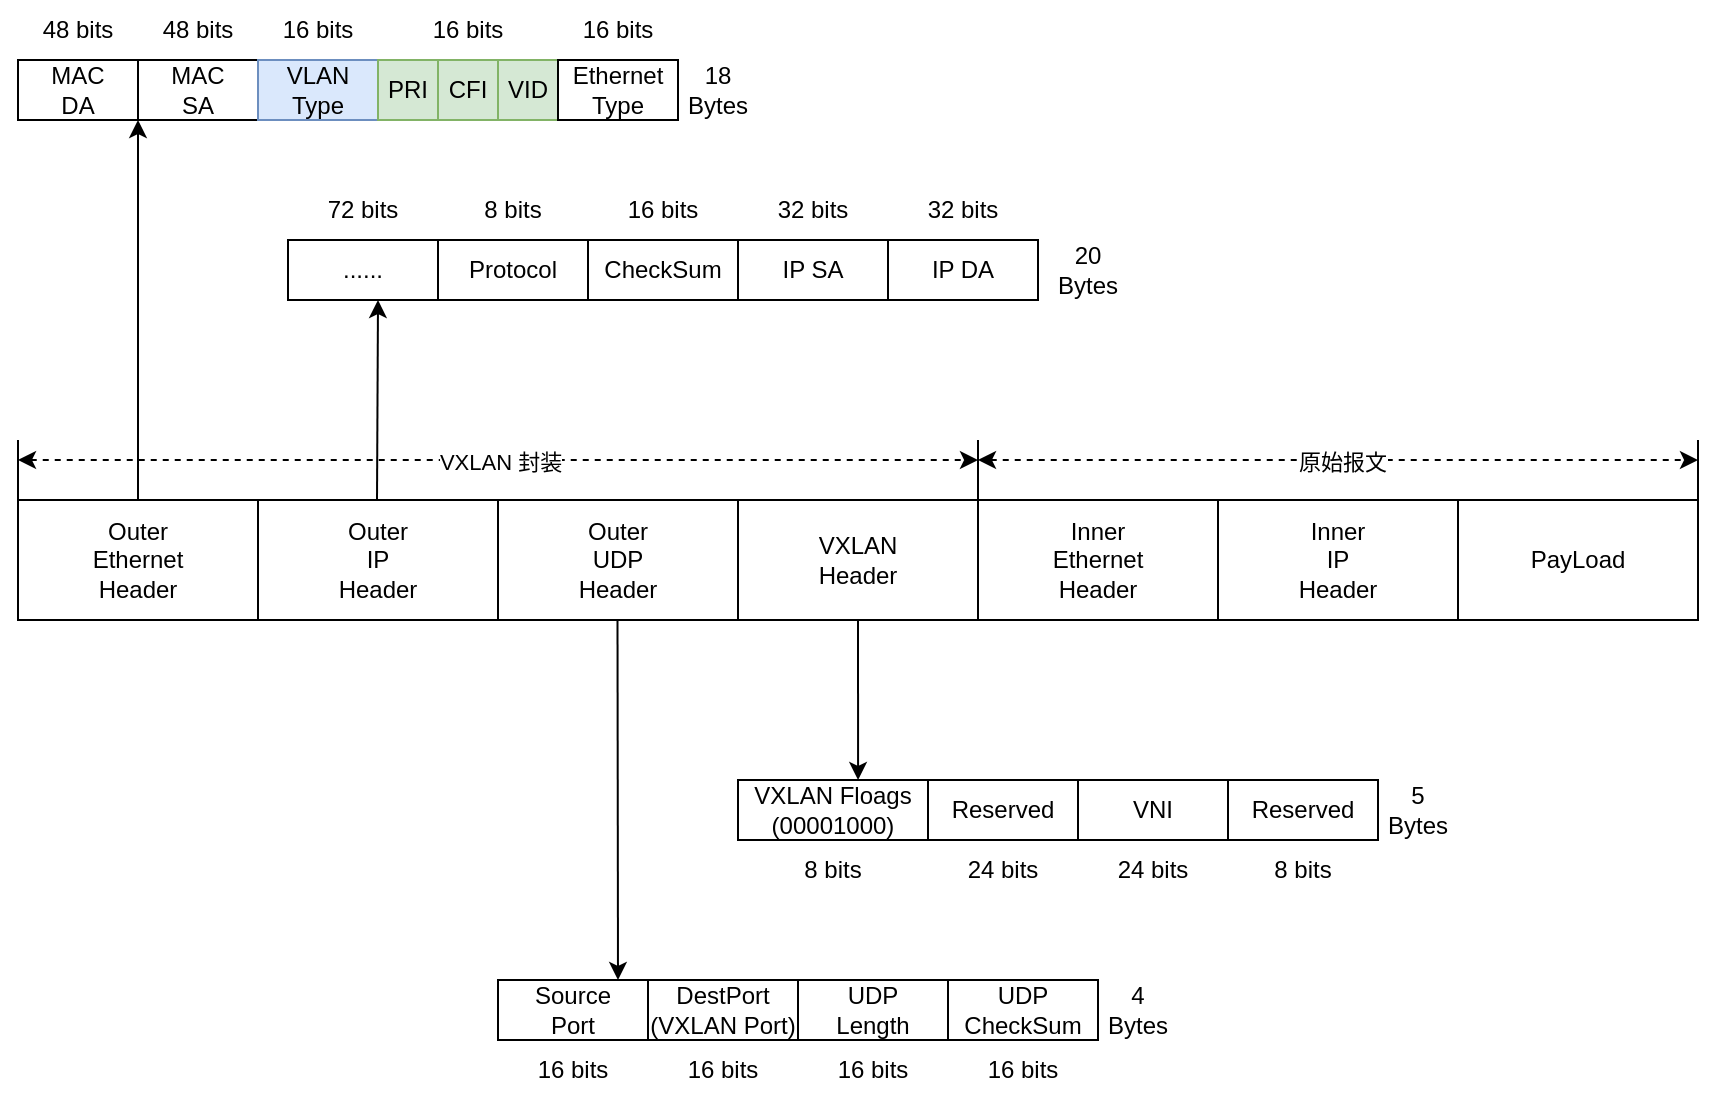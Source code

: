 <mxfile version="22.1.0" type="github" pages="4">
  <diagram name="Page-1" id="nnbmfe6ZIwmps75giQkb">
    <mxGraphModel dx="2924" dy="1098" grid="1" gridSize="10" guides="1" tooltips="1" connect="1" arrows="1" fold="1" page="1" pageScale="1" pageWidth="850" pageHeight="1100" math="0" shadow="0">
      <root>
        <mxCell id="0" />
        <mxCell id="1" parent="0" />
        <mxCell id="ZYqLHQU2p4m21jq0UoDX-5" value="PayLoad" style="whiteSpace=wrap;html=1;" parent="1" vertex="1">
          <mxGeometry x="640" y="380" width="120" height="60" as="geometry" />
        </mxCell>
        <mxCell id="ZYqLHQU2p4m21jq0UoDX-6" value="Inner&lt;br&gt;IP&lt;br&gt;Header" style="whiteSpace=wrap;html=1;" parent="1" vertex="1">
          <mxGeometry x="520" y="380" width="120" height="60" as="geometry" />
        </mxCell>
        <mxCell id="ZYqLHQU2p4m21jq0UoDX-7" value="Inner&lt;br&gt;Ethernet&lt;br&gt;Header" style="whiteSpace=wrap;html=1;" parent="1" vertex="1">
          <mxGeometry x="400" y="380" width="120" height="60" as="geometry" />
        </mxCell>
        <mxCell id="ZYqLHQU2p4m21jq0UoDX-8" value="VXLAN&lt;br&gt;Header" style="whiteSpace=wrap;html=1;" parent="1" vertex="1">
          <mxGeometry x="280" y="380" width="120" height="60" as="geometry" />
        </mxCell>
        <mxCell id="ZYqLHQU2p4m21jq0UoDX-9" value="Outer&lt;br&gt;UDP&lt;br&gt;Header" style="whiteSpace=wrap;html=1;" parent="1" vertex="1">
          <mxGeometry x="160" y="380" width="120" height="60" as="geometry" />
        </mxCell>
        <mxCell id="ZYqLHQU2p4m21jq0UoDX-10" value="Outer&lt;br&gt;IP&lt;br&gt;Header" style="whiteSpace=wrap;html=1;" parent="1" vertex="1">
          <mxGeometry x="40" y="380" width="120" height="60" as="geometry" />
        </mxCell>
        <mxCell id="ZYqLHQU2p4m21jq0UoDX-11" value="Outer&lt;br&gt;Ethernet&lt;br&gt;Header" style="whiteSpace=wrap;html=1;" parent="1" vertex="1">
          <mxGeometry x="-80" y="380" width="120" height="60" as="geometry" />
        </mxCell>
        <mxCell id="ZYqLHQU2p4m21jq0UoDX-12" value="" style="endArrow=classic;startArrow=classic;html=1;rounded=0;dashed=1;" parent="1" edge="1">
          <mxGeometry width="50" height="50" relative="1" as="geometry">
            <mxPoint x="-80" y="360" as="sourcePoint" />
            <mxPoint x="400" y="360" as="targetPoint" />
          </mxGeometry>
        </mxCell>
        <mxCell id="ZYqLHQU2p4m21jq0UoDX-17" value="VXLAN 封装" style="edgeLabel;html=1;align=center;verticalAlign=middle;resizable=0;points=[];" parent="ZYqLHQU2p4m21jq0UoDX-12" vertex="1" connectable="0">
          <mxGeometry x="-0.019" relative="1" as="geometry">
            <mxPoint x="5" y="1" as="offset" />
          </mxGeometry>
        </mxCell>
        <mxCell id="ZYqLHQU2p4m21jq0UoDX-18" value="" style="endArrow=classic;startArrow=classic;html=1;rounded=0;dashed=1;" parent="1" edge="1">
          <mxGeometry width="50" height="50" relative="1" as="geometry">
            <mxPoint x="400" y="360" as="sourcePoint" />
            <mxPoint x="760" y="360" as="targetPoint" />
          </mxGeometry>
        </mxCell>
        <mxCell id="ZYqLHQU2p4m21jq0UoDX-19" value="原始报文" style="edgeLabel;html=1;align=center;verticalAlign=middle;resizable=0;points=[];" parent="ZYqLHQU2p4m21jq0UoDX-18" vertex="1" connectable="0">
          <mxGeometry x="-0.019" relative="1" as="geometry">
            <mxPoint x="5" y="1" as="offset" />
          </mxGeometry>
        </mxCell>
        <mxCell id="ZYqLHQU2p4m21jq0UoDX-20" value="" style="endArrow=none;html=1;rounded=0;" parent="1" edge="1">
          <mxGeometry width="50" height="50" relative="1" as="geometry">
            <mxPoint x="-80" y="380" as="sourcePoint" />
            <mxPoint x="-80" y="350" as="targetPoint" />
          </mxGeometry>
        </mxCell>
        <mxCell id="ZYqLHQU2p4m21jq0UoDX-21" value="" style="endArrow=none;html=1;rounded=0;" parent="1" edge="1">
          <mxGeometry width="50" height="50" relative="1" as="geometry">
            <mxPoint x="400" y="380" as="sourcePoint" />
            <mxPoint x="400" y="350" as="targetPoint" />
          </mxGeometry>
        </mxCell>
        <mxCell id="ZYqLHQU2p4m21jq0UoDX-22" value="" style="endArrow=none;html=1;rounded=0;" parent="1" edge="1">
          <mxGeometry width="50" height="50" relative="1" as="geometry">
            <mxPoint x="760" y="380" as="sourcePoint" />
            <mxPoint x="760" y="350" as="targetPoint" />
          </mxGeometry>
        </mxCell>
        <mxCell id="ZYqLHQU2p4m21jq0UoDX-25" value="MAC&lt;br&gt;SA" style="whiteSpace=wrap;html=1;" parent="1" vertex="1">
          <mxGeometry x="-20" y="160" width="60" height="30" as="geometry" />
        </mxCell>
        <mxCell id="ZYqLHQU2p4m21jq0UoDX-27" value="MAC&lt;br&gt;DA" style="whiteSpace=wrap;html=1;" parent="1" vertex="1">
          <mxGeometry x="-80" y="160" width="60" height="30" as="geometry" />
        </mxCell>
        <mxCell id="ZYqLHQU2p4m21jq0UoDX-29" value="VLAN&lt;br&gt;Type" style="whiteSpace=wrap;html=1;fillColor=#dae8fc;strokeColor=#6c8ebf;" parent="1" vertex="1">
          <mxGeometry x="40" y="160" width="60" height="30" as="geometry" />
        </mxCell>
        <mxCell id="ZYqLHQU2p4m21jq0UoDX-30" value="PRI" style="whiteSpace=wrap;html=1;fillColor=#d5e8d4;strokeColor=#82b366;" parent="1" vertex="1">
          <mxGeometry x="100" y="160" width="30" height="30" as="geometry" />
        </mxCell>
        <mxCell id="ZYqLHQU2p4m21jq0UoDX-31" value="CFI" style="whiteSpace=wrap;html=1;fillColor=#d5e8d4;strokeColor=#82b366;" parent="1" vertex="1">
          <mxGeometry x="130" y="160" width="30" height="30" as="geometry" />
        </mxCell>
        <mxCell id="ZYqLHQU2p4m21jq0UoDX-32" value="VID" style="whiteSpace=wrap;html=1;fillColor=#d5e8d4;strokeColor=#82b366;" parent="1" vertex="1">
          <mxGeometry x="160" y="160" width="30" height="30" as="geometry" />
        </mxCell>
        <mxCell id="ZYqLHQU2p4m21jq0UoDX-35" value="Ethernet&lt;br&gt;Type" style="whiteSpace=wrap;html=1;" parent="1" vertex="1">
          <mxGeometry x="190" y="160" width="60" height="30" as="geometry" />
        </mxCell>
        <mxCell id="ZYqLHQU2p4m21jq0UoDX-36" value="48 bits" style="text;strokeColor=none;align=center;fillColor=none;html=1;verticalAlign=middle;whiteSpace=wrap;rounded=0;" parent="1" vertex="1">
          <mxGeometry x="-80" y="130" width="60" height="30" as="geometry" />
        </mxCell>
        <mxCell id="ZYqLHQU2p4m21jq0UoDX-37" value="48 bits" style="text;strokeColor=none;align=center;fillColor=none;html=1;verticalAlign=middle;whiteSpace=wrap;rounded=0;" parent="1" vertex="1">
          <mxGeometry x="-20" y="130" width="60" height="30" as="geometry" />
        </mxCell>
        <mxCell id="ZYqLHQU2p4m21jq0UoDX-38" value="16 bits" style="text;strokeColor=none;align=center;fillColor=none;html=1;verticalAlign=middle;whiteSpace=wrap;rounded=0;" parent="1" vertex="1">
          <mxGeometry x="40" y="130" width="60" height="30" as="geometry" />
        </mxCell>
        <mxCell id="ZYqLHQU2p4m21jq0UoDX-39" value="16 bits" style="text;strokeColor=none;align=center;fillColor=none;html=1;verticalAlign=middle;whiteSpace=wrap;rounded=0;" parent="1" vertex="1">
          <mxGeometry x="100" y="130" width="90" height="30" as="geometry" />
        </mxCell>
        <mxCell id="ZYqLHQU2p4m21jq0UoDX-40" value="16 bits" style="text;strokeColor=none;align=center;fillColor=none;html=1;verticalAlign=middle;whiteSpace=wrap;rounded=0;" parent="1" vertex="1">
          <mxGeometry x="190" y="130" width="60" height="30" as="geometry" />
        </mxCell>
        <mxCell id="ZYqLHQU2p4m21jq0UoDX-41" value="18 &lt;br&gt;Bytes" style="text;strokeColor=none;align=center;fillColor=none;html=1;verticalAlign=middle;whiteSpace=wrap;rounded=0;" parent="1" vertex="1">
          <mxGeometry x="240" y="160" width="60" height="30" as="geometry" />
        </mxCell>
        <mxCell id="ZYqLHQU2p4m21jq0UoDX-55" value="Protocol" style="whiteSpace=wrap;html=1;" parent="1" vertex="1">
          <mxGeometry x="130" y="250" width="75" height="30" as="geometry" />
        </mxCell>
        <mxCell id="ZYqLHQU2p4m21jq0UoDX-56" value="......" style="whiteSpace=wrap;html=1;" parent="1" vertex="1">
          <mxGeometry x="55" y="250" width="75" height="30" as="geometry" />
        </mxCell>
        <mxCell id="ZYqLHQU2p4m21jq0UoDX-57" value="IP SA" style="whiteSpace=wrap;html=1;" parent="1" vertex="1">
          <mxGeometry x="280" y="250" width="75" height="30" as="geometry" />
        </mxCell>
        <mxCell id="ZYqLHQU2p4m21jq0UoDX-58" value="IP DA" style="whiteSpace=wrap;html=1;" parent="1" vertex="1">
          <mxGeometry x="355" y="250" width="75" height="30" as="geometry" />
        </mxCell>
        <mxCell id="ZYqLHQU2p4m21jq0UoDX-59" value="72 bits" style="text;strokeColor=none;align=center;fillColor=none;html=1;verticalAlign=middle;whiteSpace=wrap;rounded=0;" parent="1" vertex="1">
          <mxGeometry x="55" y="220" width="75" height="30" as="geometry" />
        </mxCell>
        <mxCell id="ZYqLHQU2p4m21jq0UoDX-61" value="8 bits" style="text;strokeColor=none;align=center;fillColor=none;html=1;verticalAlign=middle;whiteSpace=wrap;rounded=0;" parent="1" vertex="1">
          <mxGeometry x="130" y="220" width="75" height="30" as="geometry" />
        </mxCell>
        <mxCell id="ZYqLHQU2p4m21jq0UoDX-62" value="32 bits" style="text;strokeColor=none;align=center;fillColor=none;html=1;verticalAlign=middle;whiteSpace=wrap;rounded=0;" parent="1" vertex="1">
          <mxGeometry x="280" y="220" width="75" height="30" as="geometry" />
        </mxCell>
        <mxCell id="ZYqLHQU2p4m21jq0UoDX-63" value="32 bits" style="text;strokeColor=none;align=center;fillColor=none;html=1;verticalAlign=middle;whiteSpace=wrap;rounded=0;" parent="1" vertex="1">
          <mxGeometry x="355" y="220" width="75" height="30" as="geometry" />
        </mxCell>
        <mxCell id="ZYqLHQU2p4m21jq0UoDX-64" value="20&lt;br&gt;Bytes" style="text;strokeColor=none;align=center;fillColor=none;html=1;verticalAlign=middle;whiteSpace=wrap;rounded=0;" parent="1" vertex="1">
          <mxGeometry x="425" y="250" width="60" height="30" as="geometry" />
        </mxCell>
        <mxCell id="ZYqLHQU2p4m21jq0UoDX-65" value="CheckSum" style="whiteSpace=wrap;html=1;" parent="1" vertex="1">
          <mxGeometry x="205" y="250" width="75" height="30" as="geometry" />
        </mxCell>
        <mxCell id="ZYqLHQU2p4m21jq0UoDX-66" value="16 bits" style="text;strokeColor=none;align=center;fillColor=none;html=1;verticalAlign=middle;whiteSpace=wrap;rounded=0;" parent="1" vertex="1">
          <mxGeometry x="205" y="220" width="75" height="30" as="geometry" />
        </mxCell>
        <mxCell id="ZYqLHQU2p4m21jq0UoDX-67" value="" style="endArrow=classic;html=1;rounded=0;entryX=0;entryY=1;entryDx=0;entryDy=0;strokeWidth=1;" parent="1" target="ZYqLHQU2p4m21jq0UoDX-25" edge="1">
          <mxGeometry width="50" height="50" relative="1" as="geometry">
            <mxPoint x="-20" y="380" as="sourcePoint" />
            <mxPoint x="30" y="330" as="targetPoint" />
          </mxGeometry>
        </mxCell>
        <mxCell id="ZYqLHQU2p4m21jq0UoDX-68" value="" style="endArrow=classic;html=1;rounded=0;strokeWidth=1;" parent="1" edge="1">
          <mxGeometry width="50" height="50" relative="1" as="geometry">
            <mxPoint x="99.5" y="380" as="sourcePoint" />
            <mxPoint x="100" y="280" as="targetPoint" />
          </mxGeometry>
        </mxCell>
        <mxCell id="ZYqLHQU2p4m21jq0UoDX-69" value="DestPort&lt;br&gt;(VXLAN Port)" style="whiteSpace=wrap;html=1;" parent="1" vertex="1">
          <mxGeometry x="235" y="620" width="75" height="30" as="geometry" />
        </mxCell>
        <mxCell id="ZYqLHQU2p4m21jq0UoDX-70" value="Source&lt;br&gt;Port" style="whiteSpace=wrap;html=1;" parent="1" vertex="1">
          <mxGeometry x="160" y="620" width="75" height="30" as="geometry" />
        </mxCell>
        <mxCell id="ZYqLHQU2p4m21jq0UoDX-71" value="UDP&lt;br&gt;CheckSum" style="whiteSpace=wrap;html=1;" parent="1" vertex="1">
          <mxGeometry x="385" y="620" width="75" height="30" as="geometry" />
        </mxCell>
        <mxCell id="ZYqLHQU2p4m21jq0UoDX-73" value="16 bits" style="text;strokeColor=none;align=center;fillColor=none;html=1;verticalAlign=middle;whiteSpace=wrap;rounded=0;" parent="1" vertex="1">
          <mxGeometry x="160" y="650" width="75" height="30" as="geometry" />
        </mxCell>
        <mxCell id="ZYqLHQU2p4m21jq0UoDX-74" value="16 bits" style="text;strokeColor=none;align=center;fillColor=none;html=1;verticalAlign=middle;whiteSpace=wrap;rounded=0;" parent="1" vertex="1">
          <mxGeometry x="235" y="650" width="75" height="30" as="geometry" />
        </mxCell>
        <mxCell id="ZYqLHQU2p4m21jq0UoDX-75" value="16 bits" style="text;strokeColor=none;align=center;fillColor=none;html=1;verticalAlign=middle;whiteSpace=wrap;rounded=0;" parent="1" vertex="1">
          <mxGeometry x="385" y="650" width="75" height="30" as="geometry" />
        </mxCell>
        <mxCell id="ZYqLHQU2p4m21jq0UoDX-77" value="4&lt;br&gt;Bytes" style="text;strokeColor=none;align=center;fillColor=none;html=1;verticalAlign=middle;whiteSpace=wrap;rounded=0;" parent="1" vertex="1">
          <mxGeometry x="450" y="620" width="60" height="30" as="geometry" />
        </mxCell>
        <mxCell id="ZYqLHQU2p4m21jq0UoDX-78" value="UDP&lt;br&gt;Length" style="whiteSpace=wrap;html=1;" parent="1" vertex="1">
          <mxGeometry x="310" y="620" width="75" height="30" as="geometry" />
        </mxCell>
        <mxCell id="ZYqLHQU2p4m21jq0UoDX-79" value="16 bits" style="text;strokeColor=none;align=center;fillColor=none;html=1;verticalAlign=middle;whiteSpace=wrap;rounded=0;" parent="1" vertex="1">
          <mxGeometry x="310" y="650" width="75" height="30" as="geometry" />
        </mxCell>
        <mxCell id="ZYqLHQU2p4m21jq0UoDX-80" value="Reserved" style="whiteSpace=wrap;html=1;" parent="1" vertex="1">
          <mxGeometry x="375" y="520" width="75" height="30" as="geometry" />
        </mxCell>
        <mxCell id="ZYqLHQU2p4m21jq0UoDX-81" value="VXLAN Floags&lt;br&gt;(00001000)" style="whiteSpace=wrap;html=1;" parent="1" vertex="1">
          <mxGeometry x="280" y="520" width="95" height="30" as="geometry" />
        </mxCell>
        <mxCell id="ZYqLHQU2p4m21jq0UoDX-82" value="Reserved" style="whiteSpace=wrap;html=1;" parent="1" vertex="1">
          <mxGeometry x="525" y="520" width="75" height="30" as="geometry" />
        </mxCell>
        <mxCell id="ZYqLHQU2p4m21jq0UoDX-83" value="8 bits" style="text;strokeColor=none;align=center;fillColor=none;html=1;verticalAlign=middle;whiteSpace=wrap;rounded=0;" parent="1" vertex="1">
          <mxGeometry x="280" y="550" width="95" height="30" as="geometry" />
        </mxCell>
        <mxCell id="ZYqLHQU2p4m21jq0UoDX-84" value="24 bits" style="text;strokeColor=none;align=center;fillColor=none;html=1;verticalAlign=middle;whiteSpace=wrap;rounded=0;" parent="1" vertex="1">
          <mxGeometry x="375" y="550" width="75" height="30" as="geometry" />
        </mxCell>
        <mxCell id="ZYqLHQU2p4m21jq0UoDX-85" value="8 bits" style="text;strokeColor=none;align=center;fillColor=none;html=1;verticalAlign=middle;whiteSpace=wrap;rounded=0;" parent="1" vertex="1">
          <mxGeometry x="525" y="550" width="75" height="30" as="geometry" />
        </mxCell>
        <mxCell id="ZYqLHQU2p4m21jq0UoDX-86" value="5&lt;br&gt;Bytes" style="text;strokeColor=none;align=center;fillColor=none;html=1;verticalAlign=middle;whiteSpace=wrap;rounded=0;" parent="1" vertex="1">
          <mxGeometry x="590" y="520" width="60" height="30" as="geometry" />
        </mxCell>
        <mxCell id="ZYqLHQU2p4m21jq0UoDX-87" value="VNI" style="whiteSpace=wrap;html=1;" parent="1" vertex="1">
          <mxGeometry x="450" y="520" width="75" height="30" as="geometry" />
        </mxCell>
        <mxCell id="ZYqLHQU2p4m21jq0UoDX-88" value="24 bits" style="text;strokeColor=none;align=center;fillColor=none;html=1;verticalAlign=middle;whiteSpace=wrap;rounded=0;" parent="1" vertex="1">
          <mxGeometry x="450" y="550" width="75" height="30" as="geometry" />
        </mxCell>
        <mxCell id="ZYqLHQU2p4m21jq0UoDX-93" value="" style="endArrow=classic;html=1;rounded=0;exitX=0.5;exitY=1;exitDx=0;exitDy=0;entryX=0.632;entryY=0;entryDx=0;entryDy=0;entryPerimeter=0;" parent="1" source="ZYqLHQU2p4m21jq0UoDX-8" target="ZYqLHQU2p4m21jq0UoDX-81" edge="1">
          <mxGeometry width="50" height="50" relative="1" as="geometry">
            <mxPoint x="310" y="470" as="sourcePoint" />
            <mxPoint x="360" y="420" as="targetPoint" />
          </mxGeometry>
        </mxCell>
        <mxCell id="ZYqLHQU2p4m21jq0UoDX-94" value="" style="endArrow=classic;html=1;rounded=0;exitX=0.5;exitY=1;exitDx=0;exitDy=0;entryX=0.8;entryY=0;entryDx=0;entryDy=0;entryPerimeter=0;" parent="1" target="ZYqLHQU2p4m21jq0UoDX-70" edge="1">
          <mxGeometry width="50" height="50" relative="1" as="geometry">
            <mxPoint x="219.75" y="440" as="sourcePoint" />
            <mxPoint x="219.75" y="520" as="targetPoint" />
          </mxGeometry>
        </mxCell>
      </root>
    </mxGraphModel>
  </diagram>
  <diagram id="M_CHwAs1qmUMNcGBB4Rp" name="Page-2">
    <mxGraphModel dx="2074" dy="1098" grid="1" gridSize="10" guides="1" tooltips="1" connect="1" arrows="1" fold="1" page="1" pageScale="1" pageWidth="850" pageHeight="1100" math="0" shadow="0">
      <root>
        <mxCell id="0" />
        <mxCell id="1" parent="0" />
        <mxCell id="DfBK-NFORpgDBOeSiNCi-3" style="edgeStyle=orthogonalEdgeStyle;rounded=0;orthogonalLoop=1;jettySize=auto;html=1;entryX=0.5;entryY=1;entryDx=0;entryDy=0;" parent="1" source="DfBK-NFORpgDBOeSiNCi-1" target="DfBK-NFORpgDBOeSiNCi-2" edge="1">
          <mxGeometry relative="1" as="geometry" />
        </mxCell>
        <mxCell id="DfBK-NFORpgDBOeSiNCi-1" value="netif_rx" style="rounded=0;whiteSpace=wrap;html=1;" parent="1" vertex="1">
          <mxGeometry x="280" y="950" width="180" height="30" as="geometry" />
        </mxCell>
        <mxCell id="DfBK-NFORpgDBOeSiNCi-5" style="edgeStyle=orthogonalEdgeStyle;rounded=0;orthogonalLoop=1;jettySize=auto;html=1;" parent="1" source="DfBK-NFORpgDBOeSiNCi-2" target="DfBK-NFORpgDBOeSiNCi-4" edge="1">
          <mxGeometry relative="1" as="geometry" />
        </mxCell>
        <mxCell id="DfBK-NFORpgDBOeSiNCi-2" value="__netif_receive_skb" style="rounded=0;whiteSpace=wrap;html=1;" parent="1" vertex="1">
          <mxGeometry x="280" y="880" width="180" height="30" as="geometry" />
        </mxCell>
        <mxCell id="DfBK-NFORpgDBOeSiNCi-7" value="" style="edgeStyle=orthogonalEdgeStyle;rounded=0;orthogonalLoop=1;jettySize=auto;html=1;" parent="1" source="DfBK-NFORpgDBOeSiNCi-4" target="DfBK-NFORpgDBOeSiNCi-6" edge="1">
          <mxGeometry relative="1" as="geometry" />
        </mxCell>
        <mxCell id="DfBK-NFORpgDBOeSiNCi-25" value="" style="edgeStyle=orthogonalEdgeStyle;rounded=0;orthogonalLoop=1;jettySize=auto;html=1;" parent="1" source="DfBK-NFORpgDBOeSiNCi-4" target="DfBK-NFORpgDBOeSiNCi-24" edge="1">
          <mxGeometry relative="1" as="geometry" />
        </mxCell>
        <mxCell id="DfBK-NFORpgDBOeSiNCi-27" style="edgeStyle=orthogonalEdgeStyle;rounded=0;orthogonalLoop=1;jettySize=auto;html=1;dashed=1;" parent="1" source="DfBK-NFORpgDBOeSiNCi-4" target="DfBK-NFORpgDBOeSiNCi-26" edge="1">
          <mxGeometry relative="1" as="geometry" />
        </mxCell>
        <mxCell id="DfBK-NFORpgDBOeSiNCi-4" value="__netif_receive_skb_core" style="rounded=0;whiteSpace=wrap;html=1;fillColor=#f8cecc;strokeColor=#b85450;" parent="1" vertex="1">
          <mxGeometry x="280" y="810" width="180" height="30" as="geometry" />
        </mxCell>
        <mxCell id="DfBK-NFORpgDBOeSiNCi-9" value="" style="edgeStyle=orthogonalEdgeStyle;rounded=0;orthogonalLoop=1;jettySize=auto;html=1;" parent="1" source="DfBK-NFORpgDBOeSiNCi-6" target="DfBK-NFORpgDBOeSiNCi-8" edge="1">
          <mxGeometry relative="1" as="geometry" />
        </mxCell>
        <mxCell id="DfBK-NFORpgDBOeSiNCi-6" value="ip_rcv" style="rounded=0;whiteSpace=wrap;html=1;" parent="1" vertex="1">
          <mxGeometry x="280" y="740" width="180" height="30" as="geometry" />
        </mxCell>
        <mxCell id="DfBK-NFORpgDBOeSiNCi-11" value="" style="edgeStyle=orthogonalEdgeStyle;rounded=0;orthogonalLoop=1;jettySize=auto;html=1;" parent="1" source="DfBK-NFORpgDBOeSiNCi-8" target="DfBK-NFORpgDBOeSiNCi-10" edge="1">
          <mxGeometry relative="1" as="geometry" />
        </mxCell>
        <mxCell id="DfBK-NFORpgDBOeSiNCi-8" value="ip_rcv_finish" style="rounded=0;whiteSpace=wrap;html=1;" parent="1" vertex="1">
          <mxGeometry x="279.5" y="670" width="180" height="30" as="geometry" />
        </mxCell>
        <mxCell id="DfBK-NFORpgDBOeSiNCi-13" value="" style="edgeStyle=orthogonalEdgeStyle;rounded=0;orthogonalLoop=1;jettySize=auto;html=1;" parent="1" source="DfBK-NFORpgDBOeSiNCi-10" target="DfBK-NFORpgDBOeSiNCi-12" edge="1">
          <mxGeometry relative="1" as="geometry" />
        </mxCell>
        <mxCell id="DfBK-NFORpgDBOeSiNCi-10" value="ip_local_deliver" style="rounded=0;whiteSpace=wrap;html=1;" parent="1" vertex="1">
          <mxGeometry x="280" y="600" width="180" height="30" as="geometry" />
        </mxCell>
        <mxCell id="DfBK-NFORpgDBOeSiNCi-15" value="" style="edgeStyle=orthogonalEdgeStyle;rounded=0;orthogonalLoop=1;jettySize=auto;html=1;" parent="1" source="DfBK-NFORpgDBOeSiNCi-12" target="DfBK-NFORpgDBOeSiNCi-14" edge="1">
          <mxGeometry relative="1" as="geometry" />
        </mxCell>
        <mxCell id="DfBK-NFORpgDBOeSiNCi-30" value="" style="edgeStyle=orthogonalEdgeStyle;rounded=0;orthogonalLoop=1;jettySize=auto;html=1;" parent="1" source="DfBK-NFORpgDBOeSiNCi-12" target="DfBK-NFORpgDBOeSiNCi-29" edge="1">
          <mxGeometry relative="1" as="geometry" />
        </mxCell>
        <mxCell id="DfBK-NFORpgDBOeSiNCi-12" value="ip_local_deliver_finish" style="rounded=0;whiteSpace=wrap;html=1;" parent="1" vertex="1">
          <mxGeometry x="280" y="530" width="180" height="30" as="geometry" />
        </mxCell>
        <mxCell id="DfBK-NFORpgDBOeSiNCi-17" value="" style="edgeStyle=orthogonalEdgeStyle;rounded=0;orthogonalLoop=1;jettySize=auto;html=1;" parent="1" source="DfBK-NFORpgDBOeSiNCi-14" target="DfBK-NFORpgDBOeSiNCi-16" edge="1">
          <mxGeometry relative="1" as="geometry" />
        </mxCell>
        <mxCell id="DfBK-NFORpgDBOeSiNCi-14" value="tcp_v4_rcv" style="rounded=0;whiteSpace=wrap;html=1;" parent="1" vertex="1">
          <mxGeometry x="280" y="460" width="180" height="30" as="geometry" />
        </mxCell>
        <mxCell id="DfBK-NFORpgDBOeSiNCi-19" value="" style="edgeStyle=orthogonalEdgeStyle;rounded=0;orthogonalLoop=1;jettySize=auto;html=1;" parent="1" source="DfBK-NFORpgDBOeSiNCi-16" target="DfBK-NFORpgDBOeSiNCi-18" edge="1">
          <mxGeometry relative="1" as="geometry" />
        </mxCell>
        <mxCell id="DfBK-NFORpgDBOeSiNCi-21" value="" style="edgeStyle=orthogonalEdgeStyle;rounded=0;orthogonalLoop=1;jettySize=auto;html=1;" parent="1" source="DfBK-NFORpgDBOeSiNCi-16" target="DfBK-NFORpgDBOeSiNCi-20" edge="1">
          <mxGeometry relative="1" as="geometry" />
        </mxCell>
        <mxCell id="DfBK-NFORpgDBOeSiNCi-16" value="tcp_v4_do_rcv" style="rounded=0;whiteSpace=wrap;html=1;fillColor=#f8cecc;strokeColor=#b85450;" parent="1" vertex="1">
          <mxGeometry x="280" y="390" width="180" height="30" as="geometry" />
        </mxCell>
        <mxCell id="DfBK-NFORpgDBOeSiNCi-23" value="" style="edgeStyle=orthogonalEdgeStyle;rounded=0;orthogonalLoop=1;jettySize=auto;html=1;" parent="1" source="DfBK-NFORpgDBOeSiNCi-18" target="DfBK-NFORpgDBOeSiNCi-22" edge="1">
          <mxGeometry relative="1" as="geometry" />
        </mxCell>
        <mxCell id="DfBK-NFORpgDBOeSiNCi-18" value="tcp_rcv_established" style="rounded=0;whiteSpace=wrap;html=1;" parent="1" vertex="1">
          <mxGeometry x="279.5" y="320" width="180" height="30" as="geometry" />
        </mxCell>
        <mxCell id="DfBK-NFORpgDBOeSiNCi-20" value="tcp_rcv_state_process" style="rounded=0;whiteSpace=wrap;html=1;" parent="1" vertex="1">
          <mxGeometry x="70" y="320" width="180" height="30" as="geometry" />
        </mxCell>
        <mxCell id="DfBK-NFORpgDBOeSiNCi-22" value="sock_def_readable" style="rounded=0;whiteSpace=wrap;html=1;" parent="1" vertex="1">
          <mxGeometry x="280" y="250" width="180" height="30" as="geometry" />
        </mxCell>
        <mxCell id="DfBK-NFORpgDBOeSiNCi-24" value="arp_rcv" style="rounded=0;whiteSpace=wrap;html=1;" parent="1" vertex="1">
          <mxGeometry x="70" y="740" width="180" height="30" as="geometry" />
        </mxCell>
        <mxCell id="DfBK-NFORpgDBOeSiNCi-26" value="tcpdump 从这个入口抓包" style="text;html=1;strokeColor=none;fillColor=none;align=center;verticalAlign=middle;whiteSpace=wrap;rounded=0;" parent="1" vertex="1">
          <mxGeometry x="510" y="810" width="140" height="30" as="geometry" />
        </mxCell>
        <mxCell id="DfBK-NFORpgDBOeSiNCi-29" value="udp_rcv" style="rounded=0;whiteSpace=wrap;html=1;" parent="1" vertex="1">
          <mxGeometry x="70" y="460" width="180" height="30" as="geometry" />
        </mxCell>
        <mxCell id="DfBK-NFORpgDBOeSiNCi-31" value="网络 RX 路径" style="text;html=1;strokeColor=none;fillColor=none;align=center;verticalAlign=middle;whiteSpace=wrap;rounded=0;" parent="1" vertex="1">
          <mxGeometry x="319.5" y="1010" width="100" height="30" as="geometry" />
        </mxCell>
        <mxCell id="DfBK-NFORpgDBOeSiNCi-32" value="" style="endArrow=classic;startArrow=classic;html=1;rounded=0;" parent="1" edge="1">
          <mxGeometry width="50" height="50" relative="1" as="geometry">
            <mxPoint x="480" y="820" as="sourcePoint" />
            <mxPoint x="480" y="410" as="targetPoint" />
          </mxGeometry>
        </mxCell>
        <mxCell id="DfBK-NFORpgDBOeSiNCi-33" style="edgeStyle=orthogonalEdgeStyle;rounded=0;orthogonalLoop=1;jettySize=auto;html=1;dashed=1;" parent="1" target="DfBK-NFORpgDBOeSiNCi-34" edge="1">
          <mxGeometry relative="1" as="geometry">
            <mxPoint x="460" y="405" as="sourcePoint" />
          </mxGeometry>
        </mxCell>
        <mxCell id="DfBK-NFORpgDBOeSiNCi-34" value="tcp 层处理函数" style="text;html=1;strokeColor=none;fillColor=none;align=center;verticalAlign=middle;whiteSpace=wrap;rounded=0;" parent="1" vertex="1">
          <mxGeometry x="510" y="390" width="90" height="30" as="geometry" />
        </mxCell>
        <mxCell id="DfBK-NFORpgDBOeSiNCi-35" value="目前在这两个位置 kprobe 插桩，可以得到从报文进入协议栈到 tcp 层的时延信息" style="text;html=1;strokeColor=none;fillColor=none;align=center;verticalAlign=middle;whiteSpace=wrap;rounded=0;" parent="1" vertex="1">
          <mxGeometry x="500" y="590" width="180" height="75" as="geometry" />
        </mxCell>
      </root>
    </mxGraphModel>
  </diagram>
  <diagram id="1MmZzcvdd_25imF0hMoY" name="Page-3">
    <mxGraphModel dx="2074" dy="1098" grid="1" gridSize="10" guides="1" tooltips="1" connect="1" arrows="1" fold="1" page="1" pageScale="1" pageWidth="850" pageHeight="1100" math="0" shadow="0">
      <root>
        <mxCell id="0" />
        <mxCell id="1" parent="0" />
        <mxCell id="cqXSMIiTo6E-XSkUPJjm-2" value="wrk&lt;br&gt;10.121.0.81" style="rounded=0;whiteSpace=wrap;html=1;" parent="1" vertex="1">
          <mxGeometry x="80" y="530" width="120" height="60" as="geometry" />
        </mxCell>
        <mxCell id="_mC4AHcPSXBIs1JQNvy5-1" value="productpage&lt;br&gt;svc: 172.16.164.26&lt;br&gt;10.121.0.120" style="rounded=0;whiteSpace=wrap;html=1;" parent="1" vertex="1">
          <mxGeometry x="360" y="530" width="120" height="60" as="geometry" />
        </mxCell>
        <mxCell id="_mC4AHcPSXBIs1JQNvy5-2" value="detail&lt;br&gt;svc: 172.16.107.68" style="rounded=0;whiteSpace=wrap;html=1;" parent="1" vertex="1">
          <mxGeometry x="640" y="530" width="120" height="60" as="geometry" />
        </mxCell>
        <mxCell id="_mC4AHcPSXBIs1JQNvy5-3" value="reviews&lt;br&gt;svc: 172.16.207.113" style="rounded=0;whiteSpace=wrap;html=1;" parent="1" vertex="1">
          <mxGeometry x="640" y="450" width="120" height="60" as="geometry" />
        </mxCell>
        <mxCell id="_mC4AHcPSXBIs1JQNvy5-7" value="" style="endArrow=none;html=1;rounded=0;" parent="1" edge="1">
          <mxGeometry width="50" height="50" relative="1" as="geometry">
            <mxPoint x="140" y="1040" as="sourcePoint" />
            <mxPoint x="140" y="590" as="targetPoint" />
          </mxGeometry>
        </mxCell>
        <mxCell id="_mC4AHcPSXBIs1JQNvy5-8" value="" style="endArrow=none;html=1;rounded=0;" parent="1" edge="1">
          <mxGeometry width="50" height="50" relative="1" as="geometry">
            <mxPoint x="419.64" y="1040" as="sourcePoint" />
            <mxPoint x="419.64" y="590" as="targetPoint" />
          </mxGeometry>
        </mxCell>
        <mxCell id="_mC4AHcPSXBIs1JQNvy5-9" value="" style="endArrow=none;html=1;rounded=0;" parent="1" edge="1">
          <mxGeometry width="50" height="50" relative="1" as="geometry">
            <mxPoint x="699.64" y="1040" as="sourcePoint" />
            <mxPoint x="699.64" y="590" as="targetPoint" />
          </mxGeometry>
        </mxCell>
        <mxCell id="_mC4AHcPSXBIs1JQNvy5-10" value="" style="endArrow=classic;html=1;rounded=0;" parent="1" edge="1">
          <mxGeometry width="50" height="50" relative="1" as="geometry">
            <mxPoint x="140" y="660" as="sourcePoint" />
            <mxPoint x="420" y="660" as="targetPoint" />
          </mxGeometry>
        </mxCell>
        <mxCell id="_mC4AHcPSXBIs1JQNvy5-11" value="SYN" style="edgeLabel;html=1;align=center;verticalAlign=middle;resizable=0;points=[];" parent="_mC4AHcPSXBIs1JQNvy5-10" vertex="1" connectable="0">
          <mxGeometry x="0.033" relative="1" as="geometry">
            <mxPoint as="offset" />
          </mxGeometry>
        </mxCell>
        <mxCell id="_mC4AHcPSXBIs1JQNvy5-12" value="" style="endArrow=none;html=1;rounded=0;endFill=0;startArrow=classic;startFill=1;" parent="1" edge="1">
          <mxGeometry width="50" height="50" relative="1" as="geometry">
            <mxPoint x="140" y="690" as="sourcePoint" />
            <mxPoint x="420" y="690" as="targetPoint" />
          </mxGeometry>
        </mxCell>
        <mxCell id="_mC4AHcPSXBIs1JQNvy5-13" value="SYN+ACK" style="edgeLabel;html=1;align=center;verticalAlign=middle;resizable=0;points=[];" parent="_mC4AHcPSXBIs1JQNvy5-12" vertex="1" connectable="0">
          <mxGeometry x="0.033" relative="1" as="geometry">
            <mxPoint as="offset" />
          </mxGeometry>
        </mxCell>
        <mxCell id="_mC4AHcPSXBIs1JQNvy5-14" value="SYN_SENT" style="text;html=1;strokeColor=none;fillColor=none;align=center;verticalAlign=middle;whiteSpace=wrap;rounded=0;" parent="1" vertex="1">
          <mxGeometry x="70" y="660" width="60" height="30" as="geometry" />
        </mxCell>
        <mxCell id="_mC4AHcPSXBIs1JQNvy5-15" value="ESTABLISHED" style="text;html=1;strokeColor=none;fillColor=none;align=center;verticalAlign=middle;whiteSpace=wrap;rounded=0;" parent="1" vertex="1">
          <mxGeometry x="50" y="700" width="80" height="30" as="geometry" />
        </mxCell>
        <mxCell id="_mC4AHcPSXBIs1JQNvy5-16" value="LISTEN" style="text;html=1;strokeColor=none;fillColor=none;align=center;verticalAlign=middle;whiteSpace=wrap;rounded=0;" parent="1" vertex="1">
          <mxGeometry x="425" y="620" width="60" height="30" as="geometry" />
        </mxCell>
        <mxCell id="_mC4AHcPSXBIs1JQNvy5-17" value="SYN_RECV" style="text;html=1;strokeColor=none;fillColor=none;align=center;verticalAlign=middle;whiteSpace=wrap;rounded=0;" parent="1" vertex="1">
          <mxGeometry x="425" y="660" width="60" height="30" as="geometry" />
        </mxCell>
        <mxCell id="_mC4AHcPSXBIs1JQNvy5-18" value="&lt;font color=&quot;#ff8000&quot;&gt;目前跟踪的是 SYN+ACK 这个步骤&lt;span style=&quot;white-space: pre;&quot;&gt;&#x9;&lt;/span&gt;&lt;/font&gt;" style="text;html=1;strokeColor=none;fillColor=none;align=center;verticalAlign=middle;whiteSpace=wrap;rounded=0;" parent="1" vertex="1">
          <mxGeometry x="170" y="700" width="230" height="30" as="geometry" />
        </mxCell>
        <mxCell id="_mC4AHcPSXBIs1JQNvy5-20" value="如何构造完整的flow trace" style="text;html=1;strokeColor=none;fillColor=none;align=center;verticalAlign=middle;whiteSpace=wrap;rounded=0;" parent="1" vertex="1">
          <mxGeometry x="200" y="600" width="170" height="30" as="geometry" />
        </mxCell>
        <mxCell id="_mC4AHcPSXBIs1JQNvy5-21" value="" style="endArrow=classic;html=1;rounded=0;" parent="1" edge="1">
          <mxGeometry width="50" height="50" relative="1" as="geometry">
            <mxPoint x="140" y="790" as="sourcePoint" />
            <mxPoint x="420" y="790" as="targetPoint" />
          </mxGeometry>
        </mxCell>
        <mxCell id="_mC4AHcPSXBIs1JQNvy5-22" value="curl request" style="edgeLabel;html=1;align=center;verticalAlign=middle;resizable=0;points=[];" parent="_mC4AHcPSXBIs1JQNvy5-21" vertex="1" connectable="0">
          <mxGeometry x="0.033" relative="1" as="geometry">
            <mxPoint as="offset" />
          </mxGeometry>
        </mxCell>
        <mxCell id="_mC4AHcPSXBIs1JQNvy5-23" value="" style="endArrow=classic;html=1;rounded=0;" parent="1" edge="1">
          <mxGeometry width="50" height="50" relative="1" as="geometry">
            <mxPoint x="420" y="820" as="sourcePoint" />
            <mxPoint x="700" y="820" as="targetPoint" />
          </mxGeometry>
        </mxCell>
        <mxCell id="_mC4AHcPSXBIs1JQNvy5-24" value="SYN" style="edgeLabel;html=1;align=center;verticalAlign=middle;resizable=0;points=[];" parent="_mC4AHcPSXBIs1JQNvy5-23" vertex="1" connectable="0">
          <mxGeometry x="0.033" relative="1" as="geometry">
            <mxPoint as="offset" />
          </mxGeometry>
        </mxCell>
        <mxCell id="_mC4AHcPSXBIs1JQNvy5-25" value="" style="endArrow=none;html=1;rounded=0;endFill=0;startArrow=classic;startFill=1;" parent="1" edge="1">
          <mxGeometry width="50" height="50" relative="1" as="geometry">
            <mxPoint x="420" y="850" as="sourcePoint" />
            <mxPoint x="700" y="850" as="targetPoint" />
          </mxGeometry>
        </mxCell>
        <mxCell id="_mC4AHcPSXBIs1JQNvy5-26" value="SYN+ACK" style="edgeLabel;html=1;align=center;verticalAlign=middle;resizable=0;points=[];" parent="_mC4AHcPSXBIs1JQNvy5-25" vertex="1" connectable="0">
          <mxGeometry x="0.033" relative="1" as="geometry">
            <mxPoint as="offset" />
          </mxGeometry>
        </mxCell>
        <mxCell id="_mC4AHcPSXBIs1JQNvy5-27" value="" style="endArrow=classic;html=1;rounded=0;" parent="1" edge="1">
          <mxGeometry width="50" height="50" relative="1" as="geometry">
            <mxPoint x="140" y="740" as="sourcePoint" />
            <mxPoint x="420" y="740" as="targetPoint" />
          </mxGeometry>
        </mxCell>
        <mxCell id="_mC4AHcPSXBIs1JQNvy5-28" value="ACK" style="edgeLabel;html=1;align=center;verticalAlign=middle;resizable=0;points=[];" parent="_mC4AHcPSXBIs1JQNvy5-27" vertex="1" connectable="0">
          <mxGeometry x="0.033" relative="1" as="geometry">
            <mxPoint as="offset" />
          </mxGeometry>
        </mxCell>
        <mxCell id="_mC4AHcPSXBIs1JQNvy5-29" value="" style="endArrow=classic;html=1;rounded=0;" parent="1" edge="1">
          <mxGeometry width="50" height="50" relative="1" as="geometry">
            <mxPoint x="420" y="880" as="sourcePoint" />
            <mxPoint x="700" y="880" as="targetPoint" />
          </mxGeometry>
        </mxCell>
        <mxCell id="_mC4AHcPSXBIs1JQNvy5-30" value="ACK" style="edgeLabel;html=1;align=center;verticalAlign=middle;resizable=0;points=[];" parent="_mC4AHcPSXBIs1JQNvy5-29" vertex="1" connectable="0">
          <mxGeometry x="0.033" relative="1" as="geometry">
            <mxPoint as="offset" />
          </mxGeometry>
        </mxCell>
        <mxCell id="_mC4AHcPSXBIs1JQNvy5-31" value="" style="endArrow=classic;html=1;rounded=0;" parent="1" edge="1">
          <mxGeometry width="50" height="50" relative="1" as="geometry">
            <mxPoint x="420" y="910" as="sourcePoint" />
            <mxPoint x="700" y="910" as="targetPoint" />
          </mxGeometry>
        </mxCell>
        <mxCell id="_mC4AHcPSXBIs1JQNvy5-32" value="request" style="edgeLabel;html=1;align=center;verticalAlign=middle;resizable=0;points=[];" parent="_mC4AHcPSXBIs1JQNvy5-31" vertex="1" connectable="0">
          <mxGeometry x="0.033" relative="1" as="geometry">
            <mxPoint as="offset" />
          </mxGeometry>
        </mxCell>
        <mxCell id="_mC4AHcPSXBIs1JQNvy5-33" value="" style="endArrow=none;html=1;rounded=0;startArrow=classic;startFill=1;endFill=0;" parent="1" edge="1">
          <mxGeometry width="50" height="50" relative="1" as="geometry">
            <mxPoint x="420" y="940" as="sourcePoint" />
            <mxPoint x="700" y="940" as="targetPoint" />
          </mxGeometry>
        </mxCell>
        <mxCell id="_mC4AHcPSXBIs1JQNvy5-34" value="reply" style="edgeLabel;html=1;align=center;verticalAlign=middle;resizable=0;points=[];" parent="_mC4AHcPSXBIs1JQNvy5-33" vertex="1" connectable="0">
          <mxGeometry x="0.033" relative="1" as="geometry">
            <mxPoint as="offset" />
          </mxGeometry>
        </mxCell>
        <mxCell id="_mC4AHcPSXBIs1JQNvy5-35" value="" style="endArrow=none;html=1;rounded=0;startArrow=classic;startFill=1;endFill=0;" parent="1" edge="1">
          <mxGeometry width="50" height="50" relative="1" as="geometry">
            <mxPoint x="140" y="960" as="sourcePoint" />
            <mxPoint x="420" y="960" as="targetPoint" />
          </mxGeometry>
        </mxCell>
        <mxCell id="_mC4AHcPSXBIs1JQNvy5-36" value="reply" style="edgeLabel;html=1;align=center;verticalAlign=middle;resizable=0;points=[];" parent="_mC4AHcPSXBIs1JQNvy5-35" vertex="1" connectable="0">
          <mxGeometry x="0.033" relative="1" as="geometry">
            <mxPoint as="offset" />
          </mxGeometry>
        </mxCell>
        <mxCell id="_mC4AHcPSXBIs1JQNvy5-37" value="ESTABLISHED" style="text;html=1;strokeColor=none;fillColor=none;align=center;verticalAlign=middle;whiteSpace=wrap;rounded=0;" parent="1" vertex="1">
          <mxGeometry x="425" y="750" width="80" height="30" as="geometry" />
        </mxCell>
      </root>
    </mxGraphModel>
  </diagram>
  <diagram id="xeTyDnDYe6ZpZvAsr1s3" name="Page-4">
    <mxGraphModel dx="1430" dy="757" grid="1" gridSize="10" guides="1" tooltips="1" connect="1" arrows="1" fold="1" page="1" pageScale="1" pageWidth="850" pageHeight="1100" math="0" shadow="0">
      <root>
        <mxCell id="0" />
        <mxCell id="1" parent="0" />
        <mxCell id="WJaAtJBkWsKRD73kXiCN-53" style="edgeStyle=orthogonalEdgeStyle;rounded=0;orthogonalLoop=1;jettySize=auto;html=1;" edge="1" parent="1" source="WJaAtJBkWsKRD73kXiCN-1" target="WJaAtJBkWsKRD73kXiCN-2">
          <mxGeometry relative="1" as="geometry" />
        </mxCell>
        <mxCell id="WJaAtJBkWsKRD73kXiCN-1" value="Application" style="rounded=0;whiteSpace=wrap;html=1;fillColor=#ffe6cc;strokeColor=#d79b00;" vertex="1" parent="1">
          <mxGeometry x="200" y="460" width="120" height="30" as="geometry" />
        </mxCell>
        <mxCell id="WJaAtJBkWsKRD73kXiCN-54" style="edgeStyle=orthogonalEdgeStyle;rounded=0;orthogonalLoop=1;jettySize=auto;html=1;" edge="1" parent="1" source="WJaAtJBkWsKRD73kXiCN-2" target="WJaAtJBkWsKRD73kXiCN-3">
          <mxGeometry relative="1" as="geometry" />
        </mxCell>
        <mxCell id="WJaAtJBkWsKRD73kXiCN-2" value="File" style="rounded=0;whiteSpace=wrap;html=1;" vertex="1" parent="1">
          <mxGeometry x="200" y="520" width="120" height="30" as="geometry" />
        </mxCell>
        <mxCell id="WJaAtJBkWsKRD73kXiCN-55" style="edgeStyle=orthogonalEdgeStyle;rounded=0;orthogonalLoop=1;jettySize=auto;html=1;" edge="1" parent="1" source="WJaAtJBkWsKRD73kXiCN-3" target="WJaAtJBkWsKRD73kXiCN-4">
          <mxGeometry relative="1" as="geometry" />
        </mxCell>
        <mxCell id="WJaAtJBkWsKRD73kXiCN-3" value="Sockets" style="rounded=0;whiteSpace=wrap;html=1;" vertex="1" parent="1">
          <mxGeometry x="200" y="580" width="120" height="30" as="geometry" />
        </mxCell>
        <mxCell id="WJaAtJBkWsKRD73kXiCN-56" style="edgeStyle=orthogonalEdgeStyle;rounded=0;orthogonalLoop=1;jettySize=auto;html=1;" edge="1" parent="1" source="WJaAtJBkWsKRD73kXiCN-4" target="WJaAtJBkWsKRD73kXiCN-5">
          <mxGeometry relative="1" as="geometry" />
        </mxCell>
        <mxCell id="WJaAtJBkWsKRD73kXiCN-4" value="TCP" style="rounded=0;whiteSpace=wrap;html=1;" vertex="1" parent="1">
          <mxGeometry x="200" y="640" width="120" height="30" as="geometry" />
        </mxCell>
        <mxCell id="WJaAtJBkWsKRD73kXiCN-57" style="edgeStyle=orthogonalEdgeStyle;rounded=0;orthogonalLoop=1;jettySize=auto;html=1;" edge="1" parent="1" source="WJaAtJBkWsKRD73kXiCN-5" target="WJaAtJBkWsKRD73kXiCN-6">
          <mxGeometry relative="1" as="geometry" />
        </mxCell>
        <mxCell id="WJaAtJBkWsKRD73kXiCN-5" value="IP" style="rounded=0;whiteSpace=wrap;html=1;" vertex="1" parent="1">
          <mxGeometry x="200" y="700" width="120" height="30" as="geometry" />
        </mxCell>
        <mxCell id="WJaAtJBkWsKRD73kXiCN-58" style="edgeStyle=orthogonalEdgeStyle;rounded=0;orthogonalLoop=1;jettySize=auto;html=1;" edge="1" parent="1" source="WJaAtJBkWsKRD73kXiCN-6" target="WJaAtJBkWsKRD73kXiCN-7">
          <mxGeometry relative="1" as="geometry" />
        </mxCell>
        <mxCell id="WJaAtJBkWsKRD73kXiCN-6" value="Ethernet" style="rounded=0;whiteSpace=wrap;html=1;" vertex="1" parent="1">
          <mxGeometry x="200" y="760" width="120" height="30" as="geometry" />
        </mxCell>
        <mxCell id="WJaAtJBkWsKRD73kXiCN-59" style="edgeStyle=orthogonalEdgeStyle;rounded=0;orthogonalLoop=1;jettySize=auto;html=1;" edge="1" parent="1" source="WJaAtJBkWsKRD73kXiCN-7" target="WJaAtJBkWsKRD73kXiCN-8">
          <mxGeometry relative="1" as="geometry" />
        </mxCell>
        <mxCell id="WJaAtJBkWsKRD73kXiCN-7" value="Driver" style="rounded=0;whiteSpace=wrap;html=1;" vertex="1" parent="1">
          <mxGeometry x="200" y="820" width="120" height="30" as="geometry" />
        </mxCell>
        <mxCell id="WJaAtJBkWsKRD73kXiCN-8" value="NIC" style="rounded=0;whiteSpace=wrap;html=1;fillColor=#dae8fc;strokeColor=#6c8ebf;" vertex="1" parent="1">
          <mxGeometry x="200" y="880" width="120" height="30" as="geometry" />
        </mxCell>
        <mxCell id="WJaAtJBkWsKRD73kXiCN-9" value="" style="shape=curlyBracket;whiteSpace=wrap;html=1;rounded=1;labelPosition=left;verticalLabelPosition=middle;align=right;verticalAlign=middle;" vertex="1" parent="1">
          <mxGeometry x="140" y="460" width="20" height="390" as="geometry" />
        </mxCell>
        <mxCell id="WJaAtJBkWsKRD73kXiCN-10" value="User" style="text;html=1;strokeColor=none;fillColor=none;align=center;verticalAlign=middle;whiteSpace=wrap;rounded=0;" vertex="1" parent="1">
          <mxGeometry x="140" y="460" width="60" height="30" as="geometry" />
        </mxCell>
        <mxCell id="WJaAtJBkWsKRD73kXiCN-11" value="" style="endArrow=none;html=1;rounded=0;" edge="1" parent="1">
          <mxGeometry width="50" height="50" relative="1" as="geometry">
            <mxPoint x="170" y="500" as="sourcePoint" />
            <mxPoint x="340" y="500" as="targetPoint" />
          </mxGeometry>
        </mxCell>
        <mxCell id="WJaAtJBkWsKRD73kXiCN-12" value="" style="endArrow=none;html=1;rounded=0;" edge="1" parent="1">
          <mxGeometry width="50" height="50" relative="1" as="geometry">
            <mxPoint x="180" y="860" as="sourcePoint" />
            <mxPoint x="350" y="860" as="targetPoint" />
          </mxGeometry>
        </mxCell>
        <mxCell id="WJaAtJBkWsKRD73kXiCN-13" value="Kernel" style="text;html=1;strokeColor=none;fillColor=none;align=center;verticalAlign=middle;whiteSpace=wrap;rounded=0;" vertex="1" parent="1">
          <mxGeometry x="150" y="510" width="50" height="30" as="geometry" />
        </mxCell>
        <mxCell id="WJaAtJBkWsKRD73kXiCN-14" value="Device" style="text;html=1;strokeColor=none;fillColor=none;align=center;verticalAlign=middle;whiteSpace=wrap;rounded=0;" vertex="1" parent="1">
          <mxGeometry x="150" y="880" width="50" height="30" as="geometry" />
        </mxCell>
        <mxCell id="WJaAtJBkWsKRD73kXiCN-15" value="Host" style="text;html=1;strokeColor=none;fillColor=none;align=center;verticalAlign=middle;whiteSpace=wrap;rounded=0;" vertex="1" parent="1">
          <mxGeometry x="90" y="640" width="50" height="30" as="geometry" />
        </mxCell>
        <mxCell id="WJaAtJBkWsKRD73kXiCN-17" value="write(fd, buf,len)" style="text;html=1;strokeColor=none;fillColor=none;align=left;verticalAlign=middle;whiteSpace=wrap;rounded=0;fontStyle=1" vertex="1" parent="1">
          <mxGeometry x="360" y="460" width="100" height="30" as="geometry" />
        </mxCell>
        <mxCell id="WJaAtJBkWsKRD73kXiCN-19" value="Validate file descriptor" style="text;html=1;strokeColor=none;fillColor=none;align=left;verticalAlign=middle;whiteSpace=wrap;rounded=0;fontStyle=1" vertex="1" parent="1">
          <mxGeometry x="360" y="520" width="140" height="30" as="geometry" />
        </mxCell>
        <mxCell id="WJaAtJBkWsKRD73kXiCN-20" value="Copy/append&lt;span style=&quot;white-space: pre;&quot;&gt;&#x9;&lt;/span&gt;buf to socket buffer" style="text;html=1;strokeColor=none;fillColor=none;align=left;verticalAlign=middle;whiteSpace=wrap;rounded=0;fontStyle=1" vertex="1" parent="1">
          <mxGeometry x="360" y="580" width="200" height="30" as="geometry" />
        </mxCell>
        <mxCell id="WJaAtJBkWsKRD73kXiCN-23" value="Create TCP segment according TCP state. Compute checksum." style="text;html=1;strokeColor=none;fillColor=none;align=left;verticalAlign=middle;whiteSpace=wrap;rounded=0;fontStyle=1" vertex="1" parent="1">
          <mxGeometry x="360" y="640" width="250" height="30" as="geometry" />
        </mxCell>
        <mxCell id="WJaAtJBkWsKRD73kXiCN-24" value="Add IP header, perform IP routing.&lt;br&gt;Compute checksum." style="text;html=1;strokeColor=none;fillColor=none;align=left;verticalAlign=middle;whiteSpace=wrap;rounded=0;fontStyle=1" vertex="1" parent="1">
          <mxGeometry x="360" y="700" width="240" height="30" as="geometry" />
        </mxCell>
        <mxCell id="WJaAtJBkWsKRD73kXiCN-25" value="Add Ethernet header, perform ARP." style="text;html=1;strokeColor=none;fillColor=none;align=left;verticalAlign=middle;whiteSpace=wrap;rounded=0;fontStyle=1" vertex="1" parent="1">
          <mxGeometry x="360" y="760" width="240" height="30" as="geometry" />
        </mxCell>
        <mxCell id="WJaAtJBkWsKRD73kXiCN-26" value="Tell NIC to send the packet." style="text;html=1;strokeColor=none;fillColor=none;align=left;verticalAlign=middle;whiteSpace=wrap;rounded=0;fontStyle=1" vertex="1" parent="1">
          <mxGeometry x="360" y="820" width="240" height="30" as="geometry" />
        </mxCell>
        <mxCell id="WJaAtJBkWsKRD73kXiCN-27" value="Fetch the packet from host memory and send it. Interrupt the host when send is done." style="text;html=1;strokeColor=none;fillColor=none;align=left;verticalAlign=middle;whiteSpace=wrap;rounded=0;fontStyle=1" vertex="1" parent="1">
          <mxGeometry x="360" y="880" width="270" height="30" as="geometry" />
        </mxCell>
        <mxCell id="WJaAtJBkWsKRD73kXiCN-60" style="edgeStyle=orthogonalEdgeStyle;rounded=0;orthogonalLoop=1;jettySize=auto;html=1;" edge="1" parent="1" source="WJaAtJBkWsKRD73kXiCN-28" target="WJaAtJBkWsKRD73kXiCN-29">
          <mxGeometry relative="1" as="geometry" />
        </mxCell>
        <mxCell id="WJaAtJBkWsKRD73kXiCN-28" value="&lt;b&gt;User data&lt;/b&gt;" style="rounded=0;whiteSpace=wrap;html=1;fillColor=#999999;strokeColor=#666666;fontColor=#333333;" vertex="1" parent="1">
          <mxGeometry x="810" y="460" width="70" height="30" as="geometry" />
        </mxCell>
        <mxCell id="WJaAtJBkWsKRD73kXiCN-29" value="&lt;b&gt;User data&lt;/b&gt;" style="rounded=0;whiteSpace=wrap;html=1;fillColor=#999999;strokeColor=#666666;fontColor=#333333;" vertex="1" parent="1">
          <mxGeometry x="810" y="580" width="70" height="30" as="geometry" />
        </mxCell>
        <mxCell id="WJaAtJBkWsKRD73kXiCN-30" value="" style="rounded=0;whiteSpace=wrap;html=1;fillColor=#CCCCCC;strokeColor=#666666;fontColor=#333333;" vertex="1" parent="1">
          <mxGeometry x="780" y="580" width="30" height="30" as="geometry" />
        </mxCell>
        <mxCell id="WJaAtJBkWsKRD73kXiCN-31" value="" style="rounded=0;whiteSpace=wrap;html=1;fillColor=#999999;strokeColor=#666666;fontColor=#333333;" vertex="1" parent="1">
          <mxGeometry x="810" y="640" width="30" height="30" as="geometry" />
        </mxCell>
        <mxCell id="WJaAtJBkWsKRD73kXiCN-61" style="edgeStyle=orthogonalEdgeStyle;rounded=0;orthogonalLoop=1;jettySize=auto;html=1;" edge="1" parent="1" source="WJaAtJBkWsKRD73kXiCN-32" target="WJaAtJBkWsKRD73kXiCN-36">
          <mxGeometry relative="1" as="geometry" />
        </mxCell>
        <mxCell id="WJaAtJBkWsKRD73kXiCN-32" value="" style="rounded=0;whiteSpace=wrap;html=1;fillColor=#CCCCCC;strokeColor=#666666;fontColor=#333333;" vertex="1" parent="1">
          <mxGeometry x="780" y="640" width="30" height="30" as="geometry" />
        </mxCell>
        <mxCell id="WJaAtJBkWsKRD73kXiCN-33" value="&lt;b&gt;TCP&lt;/b&gt;" style="rounded=0;whiteSpace=wrap;html=1;" vertex="1" parent="1">
          <mxGeometry x="750" y="640" width="30" height="30" as="geometry" />
        </mxCell>
        <mxCell id="WJaAtJBkWsKRD73kXiCN-34" value="&lt;b&gt;Send socket buffer:&lt;/b&gt;" style="text;html=1;strokeColor=none;fillColor=none;align=left;verticalAlign=middle;whiteSpace=wrap;rounded=0;" vertex="1" parent="1">
          <mxGeometry x="660" y="580" width="120" height="30" as="geometry" />
        </mxCell>
        <mxCell id="WJaAtJBkWsKRD73kXiCN-35" value="" style="rounded=0;whiteSpace=wrap;html=1;fillColor=#999999;strokeColor=#666666;fontColor=#333333;" vertex="1" parent="1">
          <mxGeometry x="810" y="700" width="30" height="30" as="geometry" />
        </mxCell>
        <mxCell id="WJaAtJBkWsKRD73kXiCN-62" style="edgeStyle=orthogonalEdgeStyle;rounded=0;orthogonalLoop=1;jettySize=auto;html=1;" edge="1" parent="1" source="WJaAtJBkWsKRD73kXiCN-36" target="WJaAtJBkWsKRD73kXiCN-40">
          <mxGeometry relative="1" as="geometry" />
        </mxCell>
        <mxCell id="WJaAtJBkWsKRD73kXiCN-36" value="" style="rounded=0;whiteSpace=wrap;html=1;fillColor=#CCCCCC;strokeColor=#666666;fontColor=#333333;" vertex="1" parent="1">
          <mxGeometry x="780" y="700" width="30" height="30" as="geometry" />
        </mxCell>
        <mxCell id="WJaAtJBkWsKRD73kXiCN-37" value="&lt;b&gt;TCP&lt;/b&gt;" style="rounded=0;whiteSpace=wrap;html=1;" vertex="1" parent="1">
          <mxGeometry x="750" y="700" width="30" height="30" as="geometry" />
        </mxCell>
        <mxCell id="WJaAtJBkWsKRD73kXiCN-38" value="&lt;b&gt;IP&lt;/b&gt;" style="rounded=0;whiteSpace=wrap;html=1;" vertex="1" parent="1">
          <mxGeometry x="720" y="700" width="30" height="30" as="geometry" />
        </mxCell>
        <mxCell id="WJaAtJBkWsKRD73kXiCN-39" value="" style="rounded=0;whiteSpace=wrap;html=1;fillColor=#999999;strokeColor=#666666;fontColor=#333333;" vertex="1" parent="1">
          <mxGeometry x="810" y="760" width="30" height="30" as="geometry" />
        </mxCell>
        <mxCell id="WJaAtJBkWsKRD73kXiCN-63" style="edgeStyle=orthogonalEdgeStyle;rounded=0;orthogonalLoop=1;jettySize=auto;html=1;" edge="1" parent="1" source="WJaAtJBkWsKRD73kXiCN-40" target="WJaAtJBkWsKRD73kXiCN-45">
          <mxGeometry relative="1" as="geometry" />
        </mxCell>
        <mxCell id="WJaAtJBkWsKRD73kXiCN-40" value="" style="rounded=0;whiteSpace=wrap;html=1;fillColor=#CCCCCC;strokeColor=#666666;fontColor=#333333;" vertex="1" parent="1">
          <mxGeometry x="780" y="760" width="30" height="30" as="geometry" />
        </mxCell>
        <mxCell id="WJaAtJBkWsKRD73kXiCN-41" value="&lt;b&gt;TCP&lt;/b&gt;" style="rounded=0;whiteSpace=wrap;html=1;" vertex="1" parent="1">
          <mxGeometry x="750" y="760" width="30" height="30" as="geometry" />
        </mxCell>
        <mxCell id="WJaAtJBkWsKRD73kXiCN-42" value="&lt;b&gt;IP&lt;/b&gt;" style="rounded=0;whiteSpace=wrap;html=1;" vertex="1" parent="1">
          <mxGeometry x="720" y="760" width="30" height="30" as="geometry" />
        </mxCell>
        <mxCell id="WJaAtJBkWsKRD73kXiCN-43" value="&lt;b&gt;Eth.&lt;/b&gt;" style="rounded=0;whiteSpace=wrap;html=1;" vertex="1" parent="1">
          <mxGeometry x="690" y="760" width="30" height="30" as="geometry" />
        </mxCell>
        <mxCell id="WJaAtJBkWsKRD73kXiCN-44" value="" style="rounded=0;whiteSpace=wrap;html=1;fillColor=#999999;strokeColor=#666666;fontColor=#333333;" vertex="1" parent="1">
          <mxGeometry x="810" y="880" width="30" height="30" as="geometry" />
        </mxCell>
        <mxCell id="WJaAtJBkWsKRD73kXiCN-45" value="" style="rounded=0;whiteSpace=wrap;html=1;fillColor=#CCCCCC;strokeColor=#666666;fontColor=#333333;" vertex="1" parent="1">
          <mxGeometry x="780" y="880" width="30" height="30" as="geometry" />
        </mxCell>
        <mxCell id="WJaAtJBkWsKRD73kXiCN-46" value="&lt;b&gt;TCP&lt;/b&gt;" style="rounded=0;whiteSpace=wrap;html=1;" vertex="1" parent="1">
          <mxGeometry x="750" y="880" width="30" height="30" as="geometry" />
        </mxCell>
        <mxCell id="WJaAtJBkWsKRD73kXiCN-47" value="&lt;b&gt;IP&lt;/b&gt;" style="rounded=0;whiteSpace=wrap;html=1;" vertex="1" parent="1">
          <mxGeometry x="720" y="880" width="30" height="30" as="geometry" />
        </mxCell>
        <mxCell id="WJaAtJBkWsKRD73kXiCN-48" value="&lt;b&gt;Eth.&lt;/b&gt;" style="rounded=0;whiteSpace=wrap;html=1;" vertex="1" parent="1">
          <mxGeometry x="690" y="880" width="30" height="30" as="geometry" />
        </mxCell>
        <mxCell id="WJaAtJBkWsKRD73kXiCN-49" value="&lt;b&gt;CRC&lt;/b&gt;" style="rounded=0;whiteSpace=wrap;html=1;" vertex="1" parent="1">
          <mxGeometry x="840" y="880" width="30" height="30" as="geometry" />
        </mxCell>
        <mxCell id="WJaAtJBkWsKRD73kXiCN-50" value="&lt;b&gt;Pre.&lt;/b&gt;" style="rounded=0;whiteSpace=wrap;html=1;" vertex="1" parent="1">
          <mxGeometry x="660" y="880" width="30" height="30" as="geometry" />
        </mxCell>
        <mxCell id="WJaAtJBkWsKRD73kXiCN-51" value="&lt;b&gt;IFG&lt;/b&gt;" style="rounded=0;whiteSpace=wrap;html=1;" vertex="1" parent="1">
          <mxGeometry x="630" y="880" width="30" height="30" as="geometry" />
        </mxCell>
        <mxCell id="WJaAtJBkWsKRD73kXiCN-52" value="" style="shape=curlyBracket;whiteSpace=wrap;html=1;rounded=1;flipH=1;labelPosition=right;verticalLabelPosition=middle;align=left;verticalAlign=middle;rotation=90;" vertex="1" parent="1">
          <mxGeometry x="800" y="596" width="20" height="60" as="geometry" />
        </mxCell>
      </root>
    </mxGraphModel>
  </diagram>
</mxfile>
